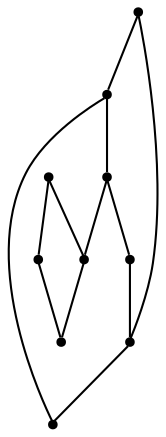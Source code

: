 graph {
  node [shape=point,comment="{\"directed\":false,\"doi\":\"10.1007/978-3-642-25878-7_7\",\"figure\":\"5 (1)\"}"]

  v0 [pos="1308.9720433320833,1667.159508385345"]
  v1 [pos="1219.3229792065206,1711.9542311491605"]
  v2 [pos="1219.3231064681374,1443.190600108031"]
  v3 [pos="1264.1475749001104,1487.9851956950422"]
  v4 [pos="1219.3231064681374,1532.7757216243115"]
  v5 [pos="1219.3231064681374,1580.3707504448878"]
  v6 [pos="1219.3231064681374,1622.3649127983338"]
  v7 [pos="1264.1475749001104,1667.159508385345"]
  v8 [pos="1174.5027104079,1487.9851956950422"]
  v9 [pos="1174.5027104079,1667.159508385345"]

  v0 -- v1 [id="-1",pos="1308.9720433320833,1667.159508385345 1219.3229792065206,1711.9542311491605 1219.3229792065206,1711.9542311491605 1219.3229792065206,1711.9542311491605"]
  v9 -- v1 [id="-2",pos="1174.5027104079,1667.159508385345 1219.3229792065206,1711.9542311491605 1219.3229792065206,1711.9542311491605 1219.3229792065206,1711.9542311491605"]
  v9 -- v6 [id="-3",pos="1174.5027104079,1667.159508385345 1219.3231064681374,1622.3649127983338 1219.3231064681374,1622.3649127983338 1219.3231064681374,1622.3649127983338"]
  v8 -- v2 [id="-4",pos="1174.5027104079,1487.9851956950422 1219.3231064681374,1443.190600108031 1219.3231064681374,1443.190600108031 1219.3231064681374,1443.190600108031"]
  v8 -- v4 [id="-5",pos="1174.5027104079,1487.9851956950422 1219.3231064681374,1532.7757216243115 1219.3231064681374,1532.7757216243115 1219.3231064681374,1532.7757216243115"]
  v1 -- v7 [id="-6",pos="1219.3229792065206,1711.9542311491605 1264.1475749001104,1667.159508385345 1264.1475749001104,1667.159508385345 1264.1475749001104,1667.159508385345"]
  v6 -- v7 [id="-7",pos="1219.3231064681374,1622.3649127983338 1264.1475749001104,1667.159508385345 1264.1475749001104,1667.159508385345 1264.1475749001104,1667.159508385345"]
  v6 -- v5 [id="-8",pos="1219.3231064681374,1622.3649127983338 1219.3231064681374,1580.3707504448878 1219.3231064681374,1580.3707504448878 1219.3231064681374,1580.3707504448878"]
  v5 -- v4 [id="-9",pos="1219.3231064681374,1580.3707504448878 1219.3231064681374,1532.7757216243115 1219.3231064681374,1532.7757216243115 1219.3231064681374,1532.7757216243115"]
  v5 -- v0 [id="-10",pos="1219.3231064681374,1580.3707504448878 1308.9720433320833,1667.159508385345 1308.9720433320833,1667.159508385345 1308.9720433320833,1667.159508385345"]
  v4 -- v3 [id="-11",pos="1219.3231064681374,1532.7757216243115 1264.1475749001104,1487.9851956950422 1264.1475749001104,1487.9851956950422 1264.1475749001104,1487.9851956950422"]
  v2 -- v3 [id="-12",pos="1219.3231064681374,1443.190600108031 1264.1475749001104,1487.9851956950422 1264.1475749001104,1487.9851956950422 1264.1475749001104,1487.9851956950422"]
}